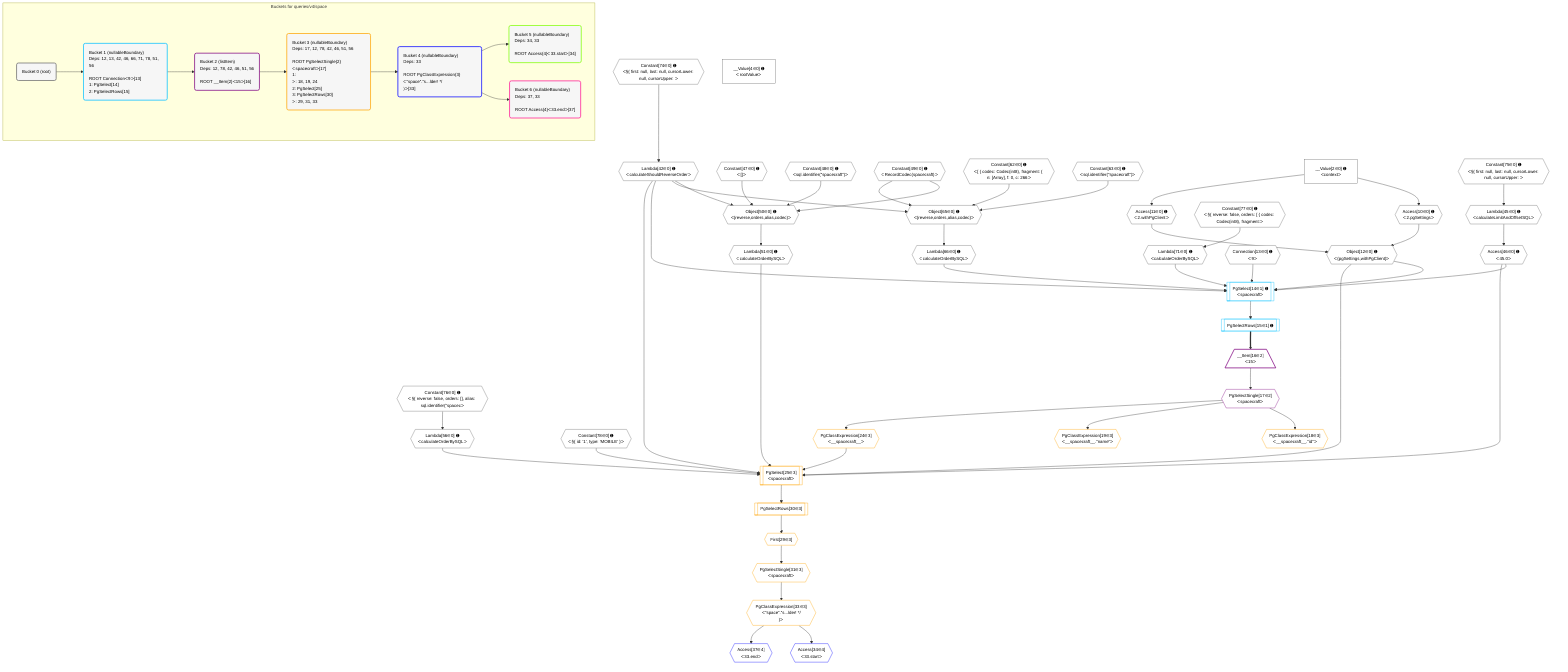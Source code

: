 %%{init: {'themeVariables': { 'fontSize': '12px'}}}%%
graph TD
    classDef path fill:#eee,stroke:#000,color:#000
    classDef plan fill:#fff,stroke-width:1px,color:#000
    classDef itemplan fill:#fff,stroke-width:2px,color:#000
    classDef unbatchedplan fill:#dff,stroke-width:1px,color:#000
    classDef sideeffectplan fill:#fcc,stroke-width:2px,color:#000
    classDef bucket fill:#f6f6f6,color:#000,stroke-width:2px,text-align:left


    %% plan dependencies
    Object50{{"Object[50∈0] ➊<br />ᐸ{reverse,orders,alias,codec}ᐳ"}}:::plan
    Lambda42{{"Lambda[42∈0] ➊<br />ᐸcalculateShouldReverseOrderᐳ"}}:::plan
    Constant47{{"Constant[47∈0] ➊<br />ᐸ[]ᐳ"}}:::plan
    Constant48{{"Constant[48∈0] ➊<br />ᐸsql.identifier(”spacecraft”)ᐳ"}}:::plan
    Constant49{{"Constant[49∈0] ➊<br />ᐸRecordCodec(spacecraft)ᐳ"}}:::plan
    Lambda42 & Constant47 & Constant48 & Constant49 --> Object50
    Object65{{"Object[65∈0] ➊<br />ᐸ{reverse,orders,alias,codec}ᐳ"}}:::plan
    Constant62{{"Constant[62∈0] ➊<br />ᐸ[ { codec: Codec(int8), fragment: { n: [Array], f: 0, c: 266ᐳ"}}:::plan
    Constant63{{"Constant[63∈0] ➊<br />ᐸsql.identifier(”spacecraft”)ᐳ"}}:::plan
    Lambda42 & Constant62 & Constant63 & Constant49 --> Object65
    Object12{{"Object[12∈0] ➊<br />ᐸ{pgSettings,withPgClient}ᐳ"}}:::plan
    Access10{{"Access[10∈0] ➊<br />ᐸ2.pgSettingsᐳ"}}:::plan
    Access11{{"Access[11∈0] ➊<br />ᐸ2.withPgClientᐳ"}}:::plan
    Access10 & Access11 --> Object12
    __Value2["__Value[2∈0] ➊<br />ᐸcontextᐳ"]:::plan
    __Value2 --> Access10
    __Value2 --> Access11
    Constant74{{"Constant[74∈0] ➊<br />ᐸ§{ first: null, last: null, cursorLower: null, cursorUpper: ᐳ"}}:::plan
    Constant74 --> Lambda42
    Lambda45{{"Lambda[45∈0] ➊<br />ᐸcalculateLimitAndOffsetSQLᐳ"}}:::plan
    Constant75{{"Constant[75∈0] ➊<br />ᐸ§{ first: null, last: null, cursorLower: null, cursorUpper: ᐳ"}}:::plan
    Constant75 --> Lambda45
    Access46{{"Access[46∈0] ➊<br />ᐸ45.0ᐳ"}}:::plan
    Lambda45 --> Access46
    Lambda51{{"Lambda[51∈0] ➊<br />ᐸcalculateOrderBySQLᐳ"}}:::plan
    Object50 --> Lambda51
    Lambda56{{"Lambda[56∈0] ➊<br />ᐸcalculateOrderBySQLᐳ"}}:::plan
    Constant76{{"Constant[76∈0] ➊<br />ᐸ§{ reverse: false, orders: [], alias: sql.identifier(”spacecᐳ"}}:::plan
    Constant76 --> Lambda56
    Lambda66{{"Lambda[66∈0] ➊<br />ᐸcalculateOrderBySQLᐳ"}}:::plan
    Object65 --> Lambda66
    Lambda71{{"Lambda[71∈0] ➊<br />ᐸcalculateOrderBySQLᐳ"}}:::plan
    Constant77{{"Constant[77∈0] ➊<br />ᐸ§{ reverse: false, orders: [ { codec: Codec(int8), fragment:ᐳ"}}:::plan
    Constant77 --> Lambda71
    __Value4["__Value[4∈0] ➊<br />ᐸrootValueᐳ"]:::plan
    Connection13{{"Connection[13∈0] ➊<br />ᐸ9ᐳ"}}:::plan
    Constant78{{"Constant[78∈0] ➊<br />ᐸ§{ id: '1', type: 'MOBILE' }ᐳ"}}:::plan
    PgSelect14[["PgSelect[14∈1] ➊<br />ᐸspacecraftᐳ"]]:::plan
    Object12 & Connection13 & Lambda42 & Access46 & Lambda66 & Lambda71 --> PgSelect14
    PgSelectRows15[["PgSelectRows[15∈1] ➊"]]:::plan
    PgSelect14 --> PgSelectRows15
    __Item16[/"__Item[16∈2]<br />ᐸ15ᐳ"\]:::itemplan
    PgSelectRows15 ==> __Item16
    PgSelectSingle17{{"PgSelectSingle[17∈2]<br />ᐸspacecraftᐳ"}}:::plan
    __Item16 --> PgSelectSingle17
    PgSelect25[["PgSelect[25∈3]<br />ᐸspacecraftᐳ"]]:::plan
    PgClassExpression24{{"PgClassExpression[24∈3]<br />ᐸ__spacecraft__ᐳ"}}:::plan
    Object12 & PgClassExpression24 & Constant78 & Lambda42 & Access46 & Lambda51 & Lambda56 --> PgSelect25
    PgClassExpression18{{"PgClassExpression[18∈3]<br />ᐸ__spacecraft__.”id”ᐳ"}}:::plan
    PgSelectSingle17 --> PgClassExpression18
    PgClassExpression19{{"PgClassExpression[19∈3]<br />ᐸ__spacecraft__.”name”ᐳ"}}:::plan
    PgSelectSingle17 --> PgClassExpression19
    PgSelectSingle17 --> PgClassExpression24
    First29{{"First[29∈3]"}}:::plan
    PgSelectRows30[["PgSelectRows[30∈3]"]]:::plan
    PgSelectRows30 --> First29
    PgSelect25 --> PgSelectRows30
    PgSelectSingle31{{"PgSelectSingle[31∈3]<br />ᐸspacecraftᐳ"}}:::plan
    First29 --> PgSelectSingle31
    PgClassExpression33{{"PgClassExpression[33∈3]<br />ᐸ”space”.”s...lder! */<br />)ᐳ"}}:::plan
    PgSelectSingle31 --> PgClassExpression33
    Access34{{"Access[34∈4]<br />ᐸ33.startᐳ"}}:::plan
    PgClassExpression33 --> Access34
    Access37{{"Access[37∈4]<br />ᐸ33.endᐳ"}}:::plan
    PgClassExpression33 --> Access37

    %% define steps

    subgraph "Buckets for queries/v4/space"
    Bucket0("Bucket 0 (root)"):::bucket
    classDef bucket0 stroke:#696969
    class Bucket0,__Value2,__Value4,Access10,Access11,Object12,Connection13,Lambda42,Lambda45,Access46,Constant47,Constant48,Constant49,Object50,Lambda51,Lambda56,Constant62,Constant63,Object65,Lambda66,Lambda71,Constant74,Constant75,Constant76,Constant77,Constant78 bucket0
    Bucket1("Bucket 1 (nullableBoundary)<br />Deps: 12, 13, 42, 46, 66, 71, 78, 51, 56<br /><br />ROOT Connectionᐸ9ᐳ[13]<br />1: PgSelect[14]<br />2: PgSelectRows[15]"):::bucket
    classDef bucket1 stroke:#00bfff
    class Bucket1,PgSelect14,PgSelectRows15 bucket1
    Bucket2("Bucket 2 (listItem)<br />Deps: 12, 78, 42, 46, 51, 56<br /><br />ROOT __Item{2}ᐸ15ᐳ[16]"):::bucket
    classDef bucket2 stroke:#7f007f
    class Bucket2,__Item16,PgSelectSingle17 bucket2
    Bucket3("Bucket 3 (nullableBoundary)<br />Deps: 17, 12, 78, 42, 46, 51, 56<br /><br />ROOT PgSelectSingle{2}ᐸspacecraftᐳ[17]<br />1: <br />ᐳ: 18, 19, 24<br />2: PgSelect[25]<br />3: PgSelectRows[30]<br />ᐳ: 29, 31, 33"):::bucket
    classDef bucket3 stroke:#ffa500
    class Bucket3,PgClassExpression18,PgClassExpression19,PgClassExpression24,PgSelect25,First29,PgSelectRows30,PgSelectSingle31,PgClassExpression33 bucket3
    Bucket4("Bucket 4 (nullableBoundary)<br />Deps: 33<br /><br />ROOT PgClassExpression{3}ᐸ”space”.”s...lder! */<br />)ᐳ[33]"):::bucket
    classDef bucket4 stroke:#0000ff
    class Bucket4,Access34,Access37 bucket4
    Bucket5("Bucket 5 (nullableBoundary)<br />Deps: 34, 33<br /><br />ROOT Access{4}ᐸ33.startᐳ[34]"):::bucket
    classDef bucket5 stroke:#7fff00
    class Bucket5 bucket5
    Bucket6("Bucket 6 (nullableBoundary)<br />Deps: 37, 33<br /><br />ROOT Access{4}ᐸ33.endᐳ[37]"):::bucket
    classDef bucket6 stroke:#ff1493
    class Bucket6 bucket6
    Bucket0 --> Bucket1
    Bucket1 --> Bucket2
    Bucket2 --> Bucket3
    Bucket3 --> Bucket4
    Bucket4 --> Bucket5 & Bucket6
    end